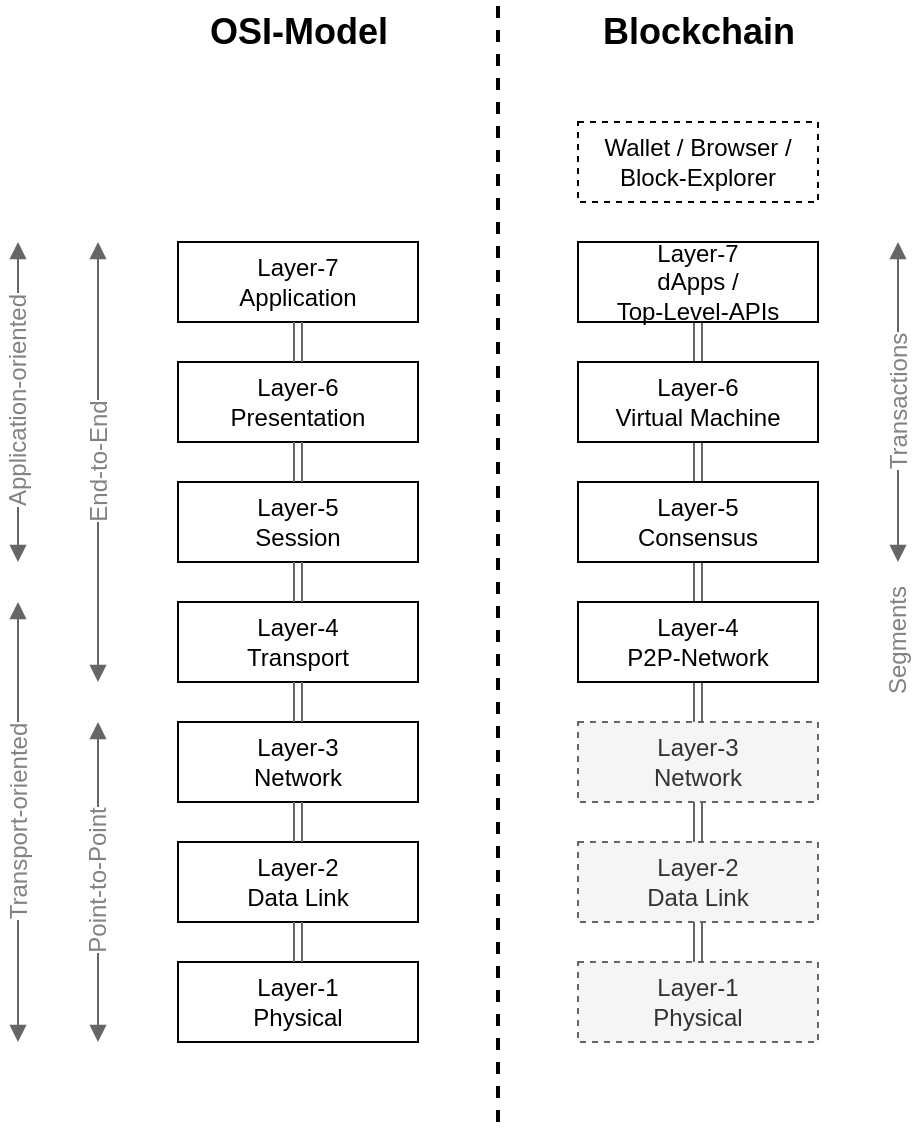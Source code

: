 <mxfile version="12.3.2" type="device" pages="1"><diagram id="7qqxXRx-fDXC5ZTydJMF" name="Page-1"><mxGraphModel dx="1010" dy="579" grid="1" gridSize="10" guides="1" tooltips="1" connect="1" arrows="1" fold="1" page="1" pageScale="1" pageWidth="827" pageHeight="1169" math="0" shadow="0"><root><mxCell id="0"/><mxCell id="1" parent="0"/><mxCell id="JKlB0uWzF0zql50kS8nn-1" value="Layer-7&lt;br&gt;Application" style="rounded=0;whiteSpace=wrap;html=1;" vertex="1" parent="1"><mxGeometry x="160" y="280" width="120" height="40" as="geometry"/></mxCell><mxCell id="JKlB0uWzF0zql50kS8nn-2" value="Layer-6&lt;br&gt;Presentation" style="rounded=0;whiteSpace=wrap;html=1;" vertex="1" parent="1"><mxGeometry x="160" y="340" width="120" height="40" as="geometry"/></mxCell><mxCell id="JKlB0uWzF0zql50kS8nn-3" value="Layer-5&lt;br&gt;Session" style="rounded=0;whiteSpace=wrap;html=1;" vertex="1" parent="1"><mxGeometry x="160" y="400" width="120" height="40" as="geometry"/></mxCell><mxCell id="JKlB0uWzF0zql50kS8nn-4" value="Layer-4&lt;br&gt;Transport" style="rounded=0;whiteSpace=wrap;html=1;" vertex="1" parent="1"><mxGeometry x="160" y="460" width="120" height="40" as="geometry"/></mxCell><mxCell id="JKlB0uWzF0zql50kS8nn-5" value="Layer-3&lt;br&gt;Network" style="rounded=0;whiteSpace=wrap;html=1;" vertex="1" parent="1"><mxGeometry x="160" y="520" width="120" height="40" as="geometry"/></mxCell><mxCell id="JKlB0uWzF0zql50kS8nn-6" value="Layer-2&lt;br&gt;Data Link" style="rounded=0;whiteSpace=wrap;html=1;" vertex="1" parent="1"><mxGeometry x="160" y="580" width="120" height="40" as="geometry"/></mxCell><mxCell id="JKlB0uWzF0zql50kS8nn-7" value="Layer-1&lt;br&gt;Physical" style="rounded=0;whiteSpace=wrap;html=1;" vertex="1" parent="1"><mxGeometry x="160" y="640" width="120" height="40" as="geometry"/></mxCell><mxCell id="JKlB0uWzF0zql50kS8nn-48" style="edgeStyle=none;shape=link;orthogonalLoop=1;jettySize=auto;html=1;entryX=0.5;entryY=0;entryDx=0;entryDy=0;startArrow=block;strokeColor=#666666;fillColor=#f5f5f5;fontSize=18;" edge="1" parent="1" source="JKlB0uWzF0zql50kS8nn-8" target="JKlB0uWzF0zql50kS8nn-9"><mxGeometry relative="1" as="geometry"/></mxCell><mxCell id="JKlB0uWzF0zql50kS8nn-8" value="Layer-7&lt;br&gt;dApps / &lt;br&gt;Top-Level-APIs" style="rounded=0;whiteSpace=wrap;html=1;" vertex="1" parent="1"><mxGeometry x="360" y="280" width="120" height="40" as="geometry"/></mxCell><mxCell id="JKlB0uWzF0zql50kS8nn-49" style="edgeStyle=none;shape=link;orthogonalLoop=1;jettySize=auto;html=1;entryX=0.5;entryY=0;entryDx=0;entryDy=0;startArrow=block;strokeColor=#666666;fillColor=#f5f5f5;fontSize=18;" edge="1" parent="1" source="JKlB0uWzF0zql50kS8nn-9" target="JKlB0uWzF0zql50kS8nn-10"><mxGeometry relative="1" as="geometry"/></mxCell><mxCell id="JKlB0uWzF0zql50kS8nn-9" value="Layer-6&lt;br&gt;Virtual Machine" style="rounded=0;whiteSpace=wrap;html=1;" vertex="1" parent="1"><mxGeometry x="360" y="340" width="120" height="40" as="geometry"/></mxCell><mxCell id="JKlB0uWzF0zql50kS8nn-50" style="edgeStyle=none;shape=link;orthogonalLoop=1;jettySize=auto;html=1;entryX=0.5;entryY=0;entryDx=0;entryDy=0;startArrow=block;strokeColor=#666666;fillColor=#f5f5f5;fontSize=18;" edge="1" parent="1" source="JKlB0uWzF0zql50kS8nn-10" target="JKlB0uWzF0zql50kS8nn-11"><mxGeometry relative="1" as="geometry"/></mxCell><mxCell id="JKlB0uWzF0zql50kS8nn-10" value="Layer-5&lt;br&gt;Consensus" style="rounded=0;whiteSpace=wrap;html=1;" vertex="1" parent="1"><mxGeometry x="360" y="400" width="120" height="40" as="geometry"/></mxCell><mxCell id="JKlB0uWzF0zql50kS8nn-51" style="edgeStyle=none;shape=link;orthogonalLoop=1;jettySize=auto;html=1;entryX=0.5;entryY=0;entryDx=0;entryDy=0;startArrow=block;strokeColor=#666666;fillColor=#f5f5f5;fontSize=18;" edge="1" parent="1" source="JKlB0uWzF0zql50kS8nn-11" target="JKlB0uWzF0zql50kS8nn-28"><mxGeometry relative="1" as="geometry"/></mxCell><mxCell id="JKlB0uWzF0zql50kS8nn-11" value="Layer-4&lt;br&gt;P2P-Network" style="rounded=0;whiteSpace=wrap;html=1;" vertex="1" parent="1"><mxGeometry x="360" y="460" width="120" height="40" as="geometry"/></mxCell><mxCell id="JKlB0uWzF0zql50kS8nn-12" value="" style="endArrow=block;html=1;fontColor=#828282;fillColor=#f5f5f5;strokeColor=#666666;endFill=1;startArrow=block;startFill=1;" edge="1" parent="1"><mxGeometry width="50" height="50" relative="1" as="geometry"><mxPoint x="120" y="500" as="sourcePoint"/><mxPoint x="120" y="280" as="targetPoint"/></mxGeometry></mxCell><mxCell id="JKlB0uWzF0zql50kS8nn-13" value="End-to-End" style="text;html=1;align=center;verticalAlign=middle;resizable=0;points=[];;labelBackgroundColor=#ffffff;horizontal=0;fontColor=#828282;" vertex="1" connectable="0" parent="JKlB0uWzF0zql50kS8nn-12"><mxGeometry x="0.324" y="-4" relative="1" as="geometry"><mxPoint x="-4" y="35.5" as="offset"/></mxGeometry></mxCell><mxCell id="JKlB0uWzF0zql50kS8nn-14" value="" style="endArrow=block;html=1;fontColor=#828282;fillColor=#f5f5f5;strokeColor=#666666;startArrow=block;startFill=1;endFill=1;" edge="1" parent="1"><mxGeometry width="50" height="50" relative="1" as="geometry"><mxPoint x="120" y="680" as="sourcePoint"/><mxPoint x="120" y="520" as="targetPoint"/></mxGeometry></mxCell><mxCell id="JKlB0uWzF0zql50kS8nn-15" value="Point-to-Point" style="text;html=1;align=center;verticalAlign=middle;resizable=0;points=[];;labelBackgroundColor=#ffffff;horizontal=0;fontColor=#828282;" vertex="1" connectable="0" parent="JKlB0uWzF0zql50kS8nn-14"><mxGeometry x="0.324" y="-4" relative="1" as="geometry"><mxPoint x="-4" y="25.5" as="offset"/></mxGeometry></mxCell><mxCell id="JKlB0uWzF0zql50kS8nn-16" value="" style="endArrow=block;html=1;fontColor=#828282;fillColor=#f5f5f5;strokeColor=#666666;startArrow=block;startFill=1;endFill=1;" edge="1" parent="1"><mxGeometry width="50" height="50" relative="1" as="geometry"><mxPoint x="80" y="440" as="sourcePoint"/><mxPoint x="80" y="280" as="targetPoint"/></mxGeometry></mxCell><mxCell id="JKlB0uWzF0zql50kS8nn-17" value="Application-oriented" style="text;html=1;align=center;verticalAlign=middle;resizable=0;points=[];;labelBackgroundColor=#ffffff;horizontal=0;fontColor=#828282;" vertex="1" connectable="0" parent="JKlB0uWzF0zql50kS8nn-16"><mxGeometry x="0.324" y="-4" relative="1" as="geometry"><mxPoint x="-4" y="25.5" as="offset"/></mxGeometry></mxCell><mxCell id="JKlB0uWzF0zql50kS8nn-19" value="" style="endArrow=block;html=1;fontColor=#828282;fillColor=#f5f5f5;strokeColor=#666666;startArrow=block;startFill=1;endFill=1;" edge="1" parent="1"><mxGeometry width="50" height="50" relative="1" as="geometry"><mxPoint x="80" y="680" as="sourcePoint"/><mxPoint x="80" y="460" as="targetPoint"/></mxGeometry></mxCell><mxCell id="JKlB0uWzF0zql50kS8nn-20" value="Transport-oriented" style="text;html=1;align=center;verticalAlign=middle;resizable=0;points=[];;labelBackgroundColor=#ffffff;horizontal=0;fontColor=#828282;" vertex="1" connectable="0" parent="JKlB0uWzF0zql50kS8nn-19"><mxGeometry x="0.324" y="-4" relative="1" as="geometry"><mxPoint x="-4" y="35.5" as="offset"/></mxGeometry></mxCell><mxCell id="JKlB0uWzF0zql50kS8nn-21" value="" style="endArrow=block;html=1;fontColor=#828282;fillColor=#f5f5f5;strokeColor=#666666;endFill=1;startArrow=block;startFill=1;" edge="1" parent="1"><mxGeometry width="50" height="50" relative="1" as="geometry"><mxPoint x="520" y="440" as="sourcePoint"/><mxPoint x="520" y="280" as="targetPoint"/></mxGeometry></mxCell><mxCell id="JKlB0uWzF0zql50kS8nn-22" value="Transactions" style="text;html=1;align=center;verticalAlign=middle;resizable=0;points=[];;labelBackgroundColor=#ffffff;horizontal=0;fontColor=#828282;" vertex="1" connectable="0" parent="JKlB0uWzF0zql50kS8nn-21"><mxGeometry x="0.324" y="-4" relative="1" as="geometry"><mxPoint x="-4" y="26" as="offset"/></mxGeometry></mxCell><mxCell id="JKlB0uWzF0zql50kS8nn-23" value="" style="endArrow=none;html=1;fontColor=#828282;" edge="1" parent="1"><mxGeometry width="50" height="50" relative="1" as="geometry"><mxPoint x="520" y="500" as="sourcePoint"/><mxPoint x="520" y="460" as="targetPoint"/></mxGeometry></mxCell><mxCell id="JKlB0uWzF0zql50kS8nn-24" value="Segments" style="text;html=1;align=center;verticalAlign=middle;resizable=0;points=[];;labelBackgroundColor=#ffffff;horizontal=0;fontColor=#828282;" vertex="1" connectable="0" parent="JKlB0uWzF0zql50kS8nn-23"><mxGeometry x="0.324" y="-4" relative="1" as="geometry"><mxPoint x="-4" y="6" as="offset"/></mxGeometry></mxCell><mxCell id="JKlB0uWzF0zql50kS8nn-26" value="Wallet / Browser / Block-Explorer" style="rounded=0;whiteSpace=wrap;html=1;dashed=1;" vertex="1" parent="1"><mxGeometry x="360" y="220" width="120" height="40" as="geometry"/></mxCell><mxCell id="JKlB0uWzF0zql50kS8nn-52" style="edgeStyle=none;shape=link;orthogonalLoop=1;jettySize=auto;html=1;entryX=0.5;entryY=0;entryDx=0;entryDy=0;startArrow=block;strokeColor=#666666;fillColor=#f5f5f5;fontSize=18;" edge="1" parent="1" source="JKlB0uWzF0zql50kS8nn-28" target="JKlB0uWzF0zql50kS8nn-29"><mxGeometry relative="1" as="geometry"/></mxCell><mxCell id="JKlB0uWzF0zql50kS8nn-28" value="Layer-3&lt;br&gt;Network" style="rounded=0;whiteSpace=wrap;html=1;dashed=1;fillColor=#f5f5f5;strokeColor=#666666;fontColor=#333333;" vertex="1" parent="1"><mxGeometry x="360" y="520" width="120" height="40" as="geometry"/></mxCell><mxCell id="JKlB0uWzF0zql50kS8nn-53" style="edgeStyle=none;shape=link;orthogonalLoop=1;jettySize=auto;html=1;entryX=0.5;entryY=0;entryDx=0;entryDy=0;startArrow=block;strokeColor=#666666;fillColor=#f5f5f5;fontSize=18;" edge="1" parent="1" source="JKlB0uWzF0zql50kS8nn-29" target="JKlB0uWzF0zql50kS8nn-30"><mxGeometry relative="1" as="geometry"/></mxCell><mxCell id="JKlB0uWzF0zql50kS8nn-29" value="Layer-2&lt;br&gt;Data Link" style="rounded=0;whiteSpace=wrap;html=1;dashed=1;fillColor=#f5f5f5;strokeColor=#666666;fontColor=#333333;" vertex="1" parent="1"><mxGeometry x="360" y="580" width="120" height="40" as="geometry"/></mxCell><mxCell id="JKlB0uWzF0zql50kS8nn-30" value="Layer-1&lt;br&gt;Physical" style="rounded=0;whiteSpace=wrap;html=1;dashed=1;fillColor=#f5f5f5;strokeColor=#666666;fontColor=#333333;" vertex="1" parent="1"><mxGeometry x="360" y="640" width="120" height="40" as="geometry"/></mxCell><mxCell id="JKlB0uWzF0zql50kS8nn-39" value="" style="shape=link;html=1;startArrow=block;fontSize=18;entryX=0.5;entryY=1;entryDx=0;entryDy=0;fillColor=#f5f5f5;strokeColor=#666666;" edge="1" parent="1" target="JKlB0uWzF0zql50kS8nn-6"><mxGeometry width="50" height="50" relative="1" as="geometry"><mxPoint x="220" y="640" as="sourcePoint"/><mxPoint x="70" y="750" as="targetPoint"/></mxGeometry></mxCell><mxCell id="JKlB0uWzF0zql50kS8nn-40" value="" style="shape=link;html=1;startArrow=block;fontSize=18;exitX=0.5;exitY=0;exitDx=0;exitDy=0;fillColor=#f5f5f5;strokeColor=#666666;entryX=0.5;entryY=1;entryDx=0;entryDy=0;" edge="1" parent="1" source="JKlB0uWzF0zql50kS8nn-6" target="JKlB0uWzF0zql50kS8nn-5"><mxGeometry width="50" height="50" relative="1" as="geometry"><mxPoint x="220" y="560" as="sourcePoint"/><mxPoint x="200" y="540" as="targetPoint"/></mxGeometry></mxCell><mxCell id="JKlB0uWzF0zql50kS8nn-41" value="" style="shape=link;html=1;startArrow=block;fontSize=18;entryX=0.5;entryY=1;entryDx=0;entryDy=0;exitX=0.5;exitY=0;exitDx=0;exitDy=0;fillColor=#f5f5f5;strokeColor=#666666;" edge="1" parent="1" source="JKlB0uWzF0zql50kS8nn-5" target="JKlB0uWzF0zql50kS8nn-4"><mxGeometry width="50" height="50" relative="1" as="geometry"><mxPoint x="220" y="480" as="sourcePoint"/><mxPoint x="220" y="440" as="targetPoint"/></mxGeometry></mxCell><mxCell id="JKlB0uWzF0zql50kS8nn-42" value="" style="shape=link;html=1;startArrow=block;fontSize=18;exitX=0.5;exitY=0;exitDx=0;exitDy=0;fillColor=#f5f5f5;strokeColor=#666666;entryX=0.5;entryY=1;entryDx=0;entryDy=0;" edge="1" parent="1" source="JKlB0uWzF0zql50kS8nn-4" target="JKlB0uWzF0zql50kS8nn-3"><mxGeometry width="50" height="50" relative="1" as="geometry"><mxPoint x="220" y="400" as="sourcePoint"/><mxPoint x="260" y="390" as="targetPoint"/></mxGeometry></mxCell><mxCell id="JKlB0uWzF0zql50kS8nn-43" value="" style="shape=link;html=1;startArrow=block;fontSize=18;exitX=0.5;exitY=0;exitDx=0;exitDy=0;fillColor=#f5f5f5;strokeColor=#666666;entryX=0.5;entryY=1;entryDx=0;entryDy=0;" edge="1" parent="1" source="JKlB0uWzF0zql50kS8nn-3" target="JKlB0uWzF0zql50kS8nn-2"><mxGeometry width="50" height="50" relative="1" as="geometry"><mxPoint x="220" y="320" as="sourcePoint"/><mxPoint x="240" y="310" as="targetPoint"/></mxGeometry></mxCell><mxCell id="JKlB0uWzF0zql50kS8nn-44" value="" style="shape=link;html=1;startArrow=block;fontSize=18;entryX=0.5;entryY=1;entryDx=0;entryDy=0;exitX=0.5;exitY=0;exitDx=0;exitDy=0;fillColor=#f5f5f5;strokeColor=#666666;" edge="1" parent="1" source="JKlB0uWzF0zql50kS8nn-2" target="JKlB0uWzF0zql50kS8nn-1"><mxGeometry width="50" height="50" relative="1" as="geometry"><mxPoint x="220" y="240" as="sourcePoint"/><mxPoint x="220" y="200" as="targetPoint"/></mxGeometry></mxCell><mxCell id="JKlB0uWzF0zql50kS8nn-54" value="" style="endArrow=none;dashed=1;html=1;strokeColor=#000000;fillColor=#f5f5f5;fontSize=18;strokeWidth=2;" edge="1" parent="1"><mxGeometry width="50" height="50" relative="1" as="geometry"><mxPoint x="320" y="720" as="sourcePoint"/><mxPoint x="320" y="160" as="targetPoint"/></mxGeometry></mxCell><mxCell id="JKlB0uWzF0zql50kS8nn-55" value="OSI-Model" style="text;html=1;align=center;verticalAlign=middle;resizable=0;points=[];;autosize=1;fontSize=18;fontColor=#000000;fontStyle=1" vertex="1" parent="1"><mxGeometry x="170" y="160" width="100" height="30" as="geometry"/></mxCell><mxCell id="JKlB0uWzF0zql50kS8nn-56" value="Blockchain" style="text;html=1;align=center;verticalAlign=middle;resizable=0;points=[];;autosize=1;fontSize=18;fontColor=#000000;fontStyle=1" vertex="1" parent="1"><mxGeometry x="365" y="160" width="110" height="30" as="geometry"/></mxCell></root></mxGraphModel></diagram></mxfile>